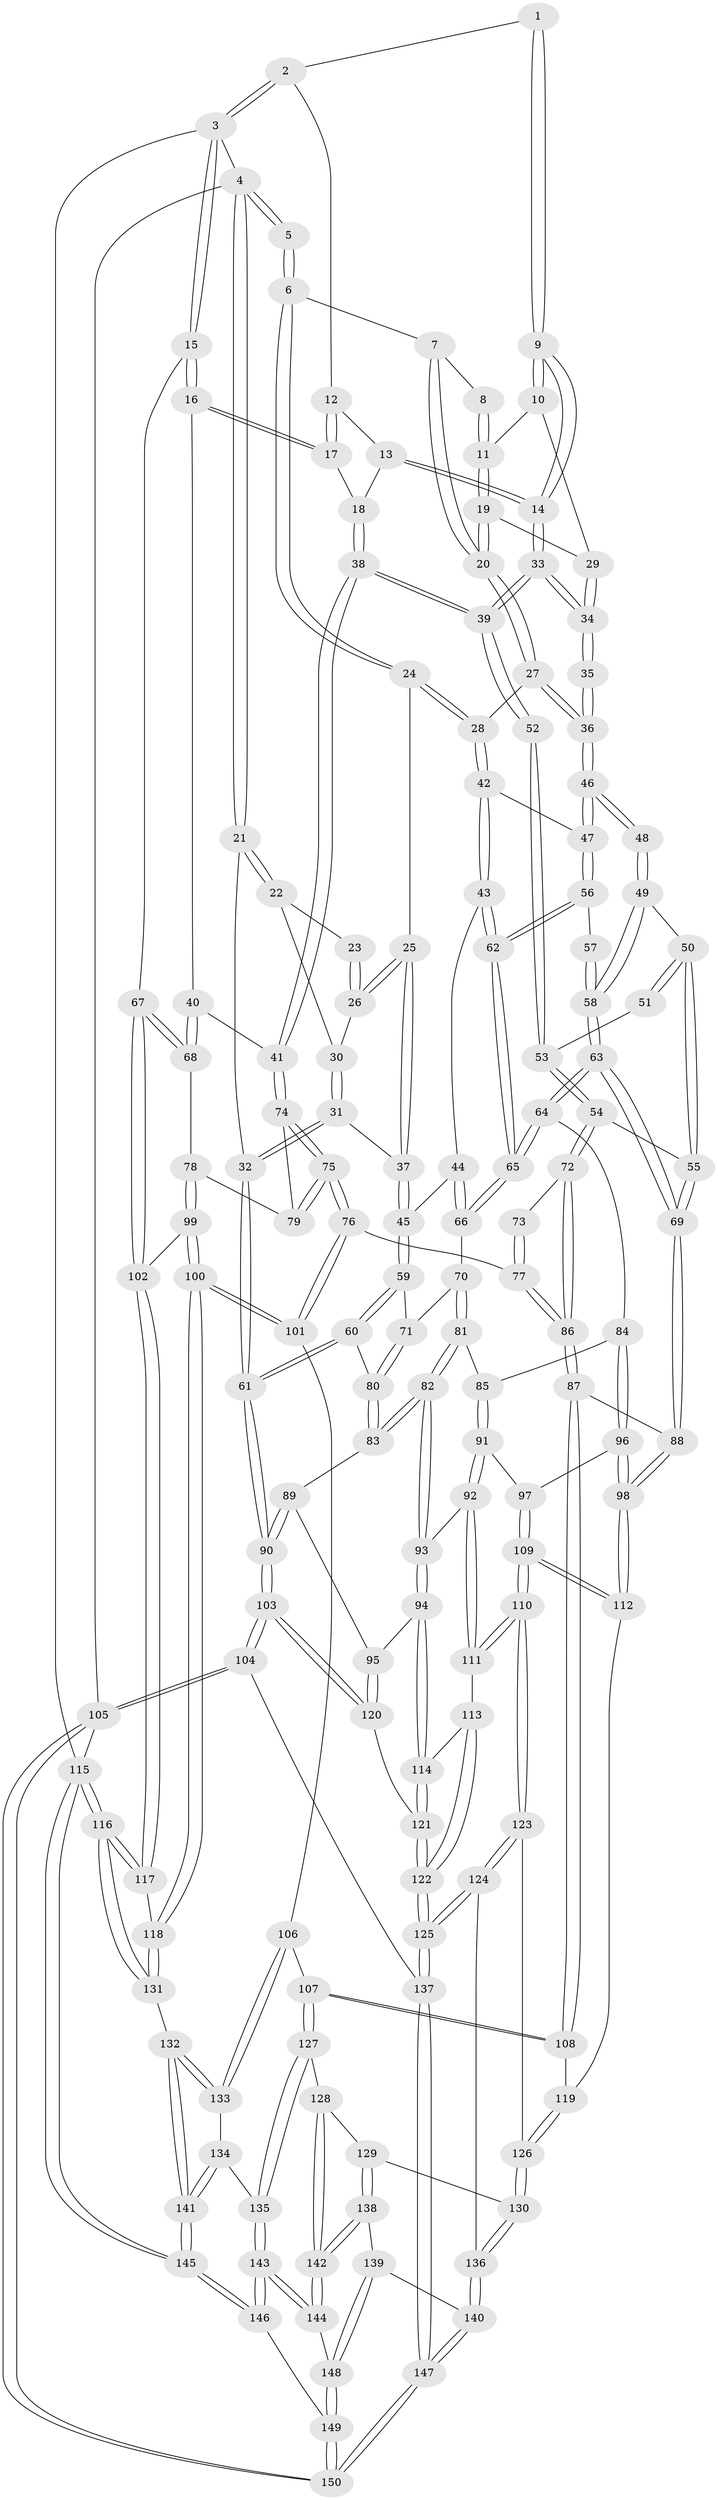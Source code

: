 // Generated by graph-tools (version 1.1) at 2025/27/03/15/25 16:27:57]
// undirected, 150 vertices, 372 edges
graph export_dot {
graph [start="1"]
  node [color=gray90,style=filled];
  1 [pos="+0.9005229084588223+0"];
  2 [pos="+0.9366515038473474+0"];
  3 [pos="+1+0"];
  4 [pos="+0+0"];
  5 [pos="+0.1599964637897836+0"];
  6 [pos="+0.26471883778258337+0"];
  7 [pos="+0.4218854171404817+0"];
  8 [pos="+0.5693022394686854+0"];
  9 [pos="+0.7067289996226404+0.1190255422565961"];
  10 [pos="+0.6470321895115173+0.02976874658480012"];
  11 [pos="+0.6467163169812252+0.029183513476422618"];
  12 [pos="+0.8556439163396684+0"];
  13 [pos="+0.8510866151388169+0"];
  14 [pos="+0.7124337788724434+0.13384381985004742"];
  15 [pos="+1+0.11651392106859536"];
  16 [pos="+1+0.15222088643623377"];
  17 [pos="+0.9501310693369736+0.13964354634850445"];
  18 [pos="+0.8599066043252351+0.14356526673235026"];
  19 [pos="+0.4943118493833612+0.09920700303574055"];
  20 [pos="+0.4812398610978279+0.09549082905050353"];
  21 [pos="+0+0.050145013922264454"];
  22 [pos="+0.03336174917685454+0.10200838160662491"];
  23 [pos="+0.10595791879888193+0.0038204216623648757"];
  24 [pos="+0.26376079173723066+0.12329945934222593"];
  25 [pos="+0.1449686898644471+0.15666959527603874"];
  26 [pos="+0.11228539973549272+0.13293979287864754"];
  27 [pos="+0.4416272608640259+0.1520845901055396"];
  28 [pos="+0.2774261742377925+0.14197700959698575"];
  29 [pos="+0.5444922578243764+0.1245713690043795"];
  30 [pos="+0.07891086739344438+0.1332270935602181"];
  31 [pos="+0.027782867154323126+0.18971993668317105"];
  32 [pos="+0+0.20217576507579196"];
  33 [pos="+0.718323294413694+0.20042777606180945"];
  34 [pos="+0.642453825013009+0.18959311333426468"];
  35 [pos="+0.5945459226735488+0.2102544138701317"];
  36 [pos="+0.4574242994753917+0.2345407291462479"];
  37 [pos="+0.1126963067578892+0.2549745144539643"];
  38 [pos="+0.7289034157042176+0.21099595732024734"];
  39 [pos="+0.7256424432566358+0.20935739461201985"];
  40 [pos="+0.8857560977108445+0.2897293168707539"];
  41 [pos="+0.7458984664879235+0.2371472354333708"];
  42 [pos="+0.2792884930406784+0.20874037544320062"];
  43 [pos="+0.20008901357776523+0.28488333133212956"];
  44 [pos="+0.18841967263165652+0.2906140455434105"];
  45 [pos="+0.11461736544498768+0.27666350959130115"];
  46 [pos="+0.4547794146051418+0.2459183092290532"];
  47 [pos="+0.3254920592848989+0.2681523561572166"];
  48 [pos="+0.45526006565028637+0.24753646977669863"];
  49 [pos="+0.465110148368373+0.2761984876466974"];
  50 [pos="+0.4777443539291519+0.29091451440029187"];
  51 [pos="+0.5477149990931945+0.2758625548846195"];
  52 [pos="+0.682909475597655+0.254147930041305"];
  53 [pos="+0.5720896723258376+0.29441598466285124"];
  54 [pos="+0.5327937365461107+0.3703884941268824"];
  55 [pos="+0.5102030278318342+0.36287659830260827"];
  56 [pos="+0.325073634283032+0.2925312627916547"];
  57 [pos="+0.375855864357764+0.3160660267975895"];
  58 [pos="+0.4036987326550984+0.33711038218339107"];
  59 [pos="+0.06886677921263656+0.32570847268468295"];
  60 [pos="+0.04418088302376278+0.34207374424612746"];
  61 [pos="+0+0.3792096667212553"];
  62 [pos="+0.3075723514921811+0.34969255373409974"];
  63 [pos="+0.3771364838856813+0.43471337024558987"];
  64 [pos="+0.3267499169870097+0.4248824771997514"];
  65 [pos="+0.3078242229323958+0.39530222491480804"];
  66 [pos="+0.2109073158440248+0.37620218516745846"];
  67 [pos="+1+0.37553899149903774"];
  68 [pos="+0.9236171092832945+0.3634731900458412"];
  69 [pos="+0.4004414429848095+0.44772099382761643"];
  70 [pos="+0.1881889122695003+0.3957660491382942"];
  71 [pos="+0.1786130273375101+0.39150019847355855"];
  72 [pos="+0.5541193448682271+0.383498484280092"];
  73 [pos="+0.6650086712323366+0.28115508386561777"];
  74 [pos="+0.7542256996884911+0.31617636841180297"];
  75 [pos="+0.682596515067504+0.46561180566667465"];
  76 [pos="+0.6621148352950961+0.48662691208690784"];
  77 [pos="+0.6226711805126316+0.48860249638922437"];
  78 [pos="+0.8605964651319801+0.4394290481141502"];
  79 [pos="+0.8463154224416922+0.43154727873096355"];
  80 [pos="+0.09029637876859334+0.4082430120420372"];
  81 [pos="+0.17432171477510355+0.444463731115338"];
  82 [pos="+0.1243873350655001+0.46185151371800715"];
  83 [pos="+0.11991239574197866+0.4608049072887963"];
  84 [pos="+0.3148021606117302+0.4380715071506369"];
  85 [pos="+0.21409754706390227+0.4736378415960484"];
  86 [pos="+0.6219898168227198+0.4887514594651696"];
  87 [pos="+0.5429695966161704+0.5750479470649535"];
  88 [pos="+0.45678969940680925+0.5585872049123797"];
  89 [pos="+0.10772708872355514+0.4696900311616332"];
  90 [pos="+0+0.4473223810529275"];
  91 [pos="+0.20835966790999+0.5544073238360683"];
  92 [pos="+0.1772435451392011+0.5648927538519131"];
  93 [pos="+0.16501618528903375+0.5646397405314479"];
  94 [pos="+0.08096485065166877+0.6081382160673974"];
  95 [pos="+0.02204845563232824+0.5977043576484843"];
  96 [pos="+0.2894301374887405+0.5262331637048653"];
  97 [pos="+0.22647420616064842+0.559976909971636"];
  98 [pos="+0.37788161844696255+0.6196583987540983"];
  99 [pos="+0.8661244969816687+0.4613584058667747"];
  100 [pos="+0.8816826192144868+0.617535147961717"];
  101 [pos="+0.8142546074319872+0.6068277337369407"];
  102 [pos="+1+0.40586706693775126"];
  103 [pos="+0+0.6093845557323939"];
  104 [pos="+0+0.7326937044977128"];
  105 [pos="+0+1"];
  106 [pos="+0.6637928408332513+0.6851659960971469"];
  107 [pos="+0.60950058154303+0.6821958999496853"];
  108 [pos="+0.5626938138963596+0.6284056628015083"];
  109 [pos="+0.3210988216458396+0.6975043625663288"];
  110 [pos="+0.3176765938739616+0.7084727670420475"];
  111 [pos="+0.20570067864730132+0.6786537856294745"];
  112 [pos="+0.36115040196289494+0.6444263675114836"];
  113 [pos="+0.15425991975373646+0.6860525419879926"];
  114 [pos="+0.12073591625976723+0.6597974347036213"];
  115 [pos="+1+1"];
  116 [pos="+1+1"];
  117 [pos="+1+0.6037291301463029"];
  118 [pos="+0.9108702344656766+0.6415995494578832"];
  119 [pos="+0.49262659965315453+0.7088513049625761"];
  120 [pos="+0+0.6172615700282822"];
  121 [pos="+0.06954293865727215+0.7500031612177191"];
  122 [pos="+0.1256254980339319+0.8084723165628284"];
  123 [pos="+0.3189533980192036+0.7173841904499294"];
  124 [pos="+0.3062056771582049+0.7742789582228062"];
  125 [pos="+0.13793517970049135+0.8448530545982861"];
  126 [pos="+0.4672324511206526+0.7468040763533074"];
  127 [pos="+0.5863598641393177+0.8069815246185662"];
  128 [pos="+0.5319092164313889+0.8278707476406318"];
  129 [pos="+0.5172825249788392+0.8234972158958926"];
  130 [pos="+0.5037728685643014+0.8138838549577956"];
  131 [pos="+0.8565775753881865+0.8034825618010163"];
  132 [pos="+0.8490505141620249+0.8105693339090195"];
  133 [pos="+0.7233271234592872+0.7684369039903224"];
  134 [pos="+0.6314953239308753+0.8363769161059336"];
  135 [pos="+0.6291902254201167+0.8362270123312966"];
  136 [pos="+0.3382874660997781+0.8325540233696836"];
  137 [pos="+0.12562555011455598+0.870441693304231"];
  138 [pos="+0.4371163655083493+0.891902706150235"];
  139 [pos="+0.35924565801910135+0.9075632048020318"];
  140 [pos="+0.35078587919822873+0.8994053253864626"];
  141 [pos="+0.79764343884846+0.9204527924968804"];
  142 [pos="+0.525866350796911+0.9490710913672059"];
  143 [pos="+0.601152757363356+1"];
  144 [pos="+0.5301028428483012+0.9698356977651167"];
  145 [pos="+0.777456963413378+1"];
  146 [pos="+0.6376816099650929+1"];
  147 [pos="+0.12541987751400693+1"];
  148 [pos="+0.37112370120818744+0.9341702875396343"];
  149 [pos="+0.39798054793314347+1"];
  150 [pos="+0.02813409839755428+1"];
  1 -- 2;
  1 -- 9;
  1 -- 9;
  2 -- 3;
  2 -- 3;
  2 -- 12;
  3 -- 4;
  3 -- 15;
  3 -- 15;
  3 -- 115;
  4 -- 5;
  4 -- 5;
  4 -- 21;
  4 -- 21;
  4 -- 105;
  5 -- 6;
  5 -- 6;
  6 -- 7;
  6 -- 24;
  6 -- 24;
  7 -- 8;
  7 -- 20;
  7 -- 20;
  8 -- 11;
  8 -- 11;
  9 -- 10;
  9 -- 10;
  9 -- 14;
  9 -- 14;
  10 -- 11;
  10 -- 29;
  11 -- 19;
  11 -- 19;
  12 -- 13;
  12 -- 17;
  12 -- 17;
  13 -- 14;
  13 -- 14;
  13 -- 18;
  14 -- 33;
  14 -- 33;
  15 -- 16;
  15 -- 16;
  15 -- 67;
  16 -- 17;
  16 -- 17;
  16 -- 40;
  17 -- 18;
  18 -- 38;
  18 -- 38;
  19 -- 20;
  19 -- 20;
  19 -- 29;
  20 -- 27;
  20 -- 27;
  21 -- 22;
  21 -- 22;
  21 -- 32;
  22 -- 23;
  22 -- 30;
  23 -- 26;
  23 -- 26;
  24 -- 25;
  24 -- 28;
  24 -- 28;
  25 -- 26;
  25 -- 26;
  25 -- 37;
  25 -- 37;
  26 -- 30;
  27 -- 28;
  27 -- 36;
  27 -- 36;
  28 -- 42;
  28 -- 42;
  29 -- 34;
  29 -- 34;
  30 -- 31;
  30 -- 31;
  31 -- 32;
  31 -- 32;
  31 -- 37;
  32 -- 61;
  32 -- 61;
  33 -- 34;
  33 -- 34;
  33 -- 39;
  33 -- 39;
  34 -- 35;
  34 -- 35;
  35 -- 36;
  35 -- 36;
  36 -- 46;
  36 -- 46;
  37 -- 45;
  37 -- 45;
  38 -- 39;
  38 -- 39;
  38 -- 41;
  38 -- 41;
  39 -- 52;
  39 -- 52;
  40 -- 41;
  40 -- 68;
  40 -- 68;
  41 -- 74;
  41 -- 74;
  42 -- 43;
  42 -- 43;
  42 -- 47;
  43 -- 44;
  43 -- 62;
  43 -- 62;
  44 -- 45;
  44 -- 66;
  44 -- 66;
  45 -- 59;
  45 -- 59;
  46 -- 47;
  46 -- 47;
  46 -- 48;
  46 -- 48;
  47 -- 56;
  47 -- 56;
  48 -- 49;
  48 -- 49;
  49 -- 50;
  49 -- 58;
  49 -- 58;
  50 -- 51;
  50 -- 51;
  50 -- 55;
  50 -- 55;
  51 -- 53;
  52 -- 53;
  52 -- 53;
  53 -- 54;
  53 -- 54;
  54 -- 55;
  54 -- 72;
  54 -- 72;
  55 -- 69;
  55 -- 69;
  56 -- 57;
  56 -- 62;
  56 -- 62;
  57 -- 58;
  57 -- 58;
  58 -- 63;
  58 -- 63;
  59 -- 60;
  59 -- 60;
  59 -- 71;
  60 -- 61;
  60 -- 61;
  60 -- 80;
  61 -- 90;
  61 -- 90;
  62 -- 65;
  62 -- 65;
  63 -- 64;
  63 -- 64;
  63 -- 69;
  63 -- 69;
  64 -- 65;
  64 -- 65;
  64 -- 84;
  65 -- 66;
  65 -- 66;
  66 -- 70;
  67 -- 68;
  67 -- 68;
  67 -- 102;
  67 -- 102;
  68 -- 78;
  69 -- 88;
  69 -- 88;
  70 -- 71;
  70 -- 81;
  70 -- 81;
  71 -- 80;
  71 -- 80;
  72 -- 73;
  72 -- 86;
  72 -- 86;
  73 -- 77;
  73 -- 77;
  74 -- 75;
  74 -- 75;
  74 -- 79;
  75 -- 76;
  75 -- 76;
  75 -- 79;
  75 -- 79;
  76 -- 77;
  76 -- 101;
  76 -- 101;
  77 -- 86;
  77 -- 86;
  78 -- 79;
  78 -- 99;
  78 -- 99;
  80 -- 83;
  80 -- 83;
  81 -- 82;
  81 -- 82;
  81 -- 85;
  82 -- 83;
  82 -- 83;
  82 -- 93;
  82 -- 93;
  83 -- 89;
  84 -- 85;
  84 -- 96;
  84 -- 96;
  85 -- 91;
  85 -- 91;
  86 -- 87;
  86 -- 87;
  87 -- 88;
  87 -- 108;
  87 -- 108;
  88 -- 98;
  88 -- 98;
  89 -- 90;
  89 -- 90;
  89 -- 95;
  90 -- 103;
  90 -- 103;
  91 -- 92;
  91 -- 92;
  91 -- 97;
  92 -- 93;
  92 -- 111;
  92 -- 111;
  93 -- 94;
  93 -- 94;
  94 -- 95;
  94 -- 114;
  94 -- 114;
  95 -- 120;
  95 -- 120;
  96 -- 97;
  96 -- 98;
  96 -- 98;
  97 -- 109;
  97 -- 109;
  98 -- 112;
  98 -- 112;
  99 -- 100;
  99 -- 100;
  99 -- 102;
  100 -- 101;
  100 -- 101;
  100 -- 118;
  100 -- 118;
  101 -- 106;
  102 -- 117;
  102 -- 117;
  103 -- 104;
  103 -- 104;
  103 -- 120;
  103 -- 120;
  104 -- 105;
  104 -- 105;
  104 -- 137;
  105 -- 150;
  105 -- 150;
  105 -- 115;
  106 -- 107;
  106 -- 133;
  106 -- 133;
  107 -- 108;
  107 -- 108;
  107 -- 127;
  107 -- 127;
  108 -- 119;
  109 -- 110;
  109 -- 110;
  109 -- 112;
  109 -- 112;
  110 -- 111;
  110 -- 111;
  110 -- 123;
  110 -- 123;
  111 -- 113;
  112 -- 119;
  113 -- 114;
  113 -- 122;
  113 -- 122;
  114 -- 121;
  114 -- 121;
  115 -- 116;
  115 -- 116;
  115 -- 145;
  115 -- 145;
  116 -- 117;
  116 -- 117;
  116 -- 131;
  116 -- 131;
  117 -- 118;
  118 -- 131;
  118 -- 131;
  119 -- 126;
  119 -- 126;
  120 -- 121;
  121 -- 122;
  121 -- 122;
  122 -- 125;
  122 -- 125;
  123 -- 124;
  123 -- 124;
  123 -- 126;
  124 -- 125;
  124 -- 125;
  124 -- 136;
  125 -- 137;
  125 -- 137;
  126 -- 130;
  126 -- 130;
  127 -- 128;
  127 -- 135;
  127 -- 135;
  128 -- 129;
  128 -- 142;
  128 -- 142;
  129 -- 130;
  129 -- 138;
  129 -- 138;
  130 -- 136;
  130 -- 136;
  131 -- 132;
  132 -- 133;
  132 -- 133;
  132 -- 141;
  132 -- 141;
  133 -- 134;
  134 -- 135;
  134 -- 141;
  134 -- 141;
  135 -- 143;
  135 -- 143;
  136 -- 140;
  136 -- 140;
  137 -- 147;
  137 -- 147;
  138 -- 139;
  138 -- 142;
  138 -- 142;
  139 -- 140;
  139 -- 148;
  139 -- 148;
  140 -- 147;
  140 -- 147;
  141 -- 145;
  141 -- 145;
  142 -- 144;
  142 -- 144;
  143 -- 144;
  143 -- 144;
  143 -- 146;
  143 -- 146;
  144 -- 148;
  145 -- 146;
  145 -- 146;
  146 -- 149;
  147 -- 150;
  147 -- 150;
  148 -- 149;
  148 -- 149;
  149 -- 150;
  149 -- 150;
}
